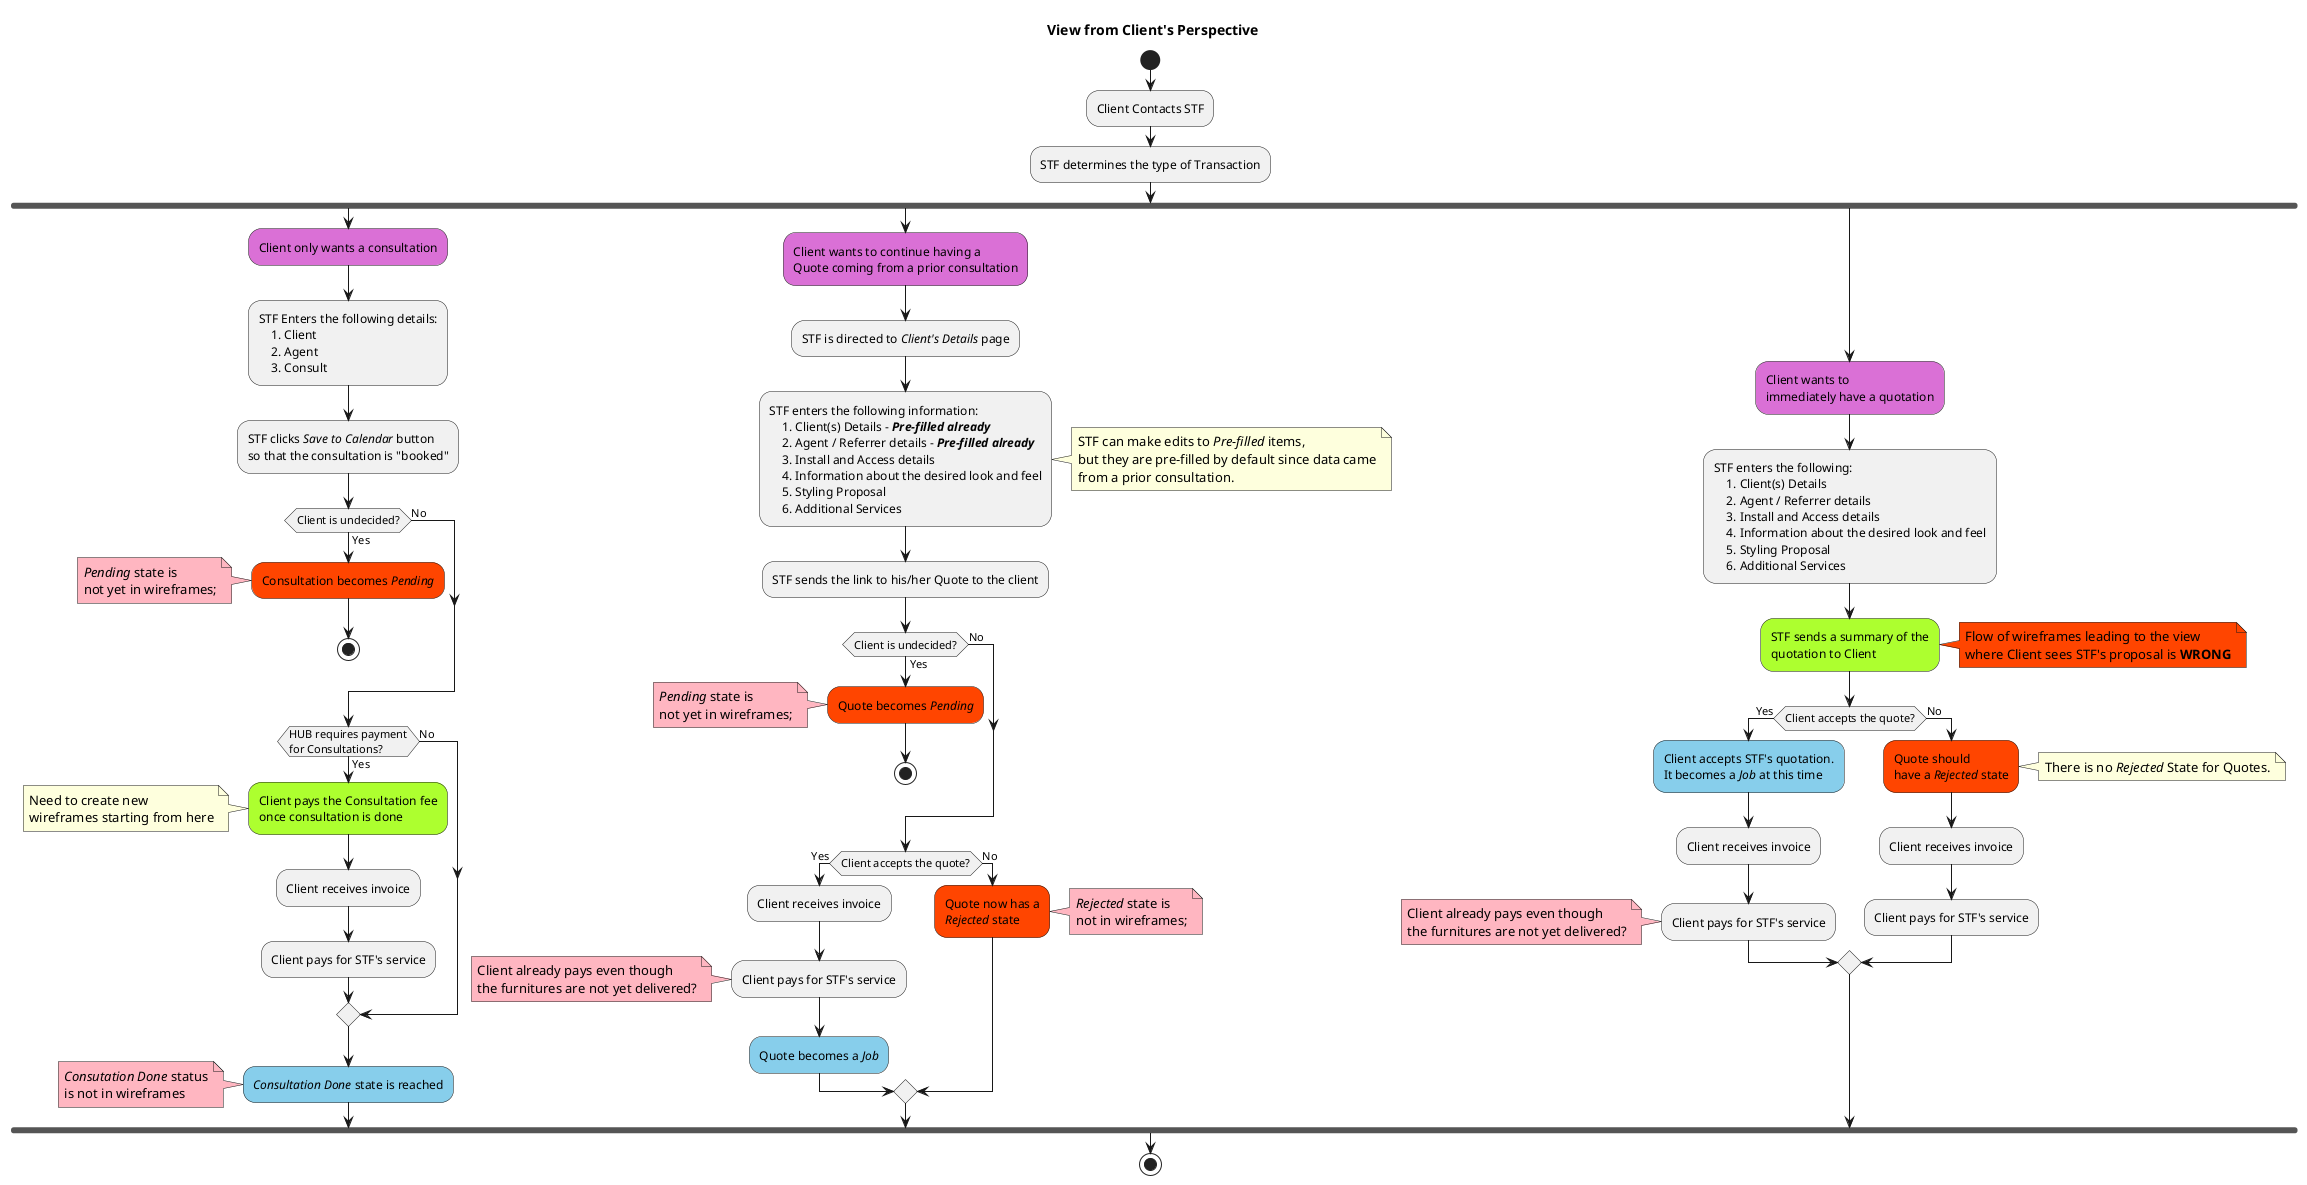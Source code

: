 ' Contains high-level flow frm Client's perspective
' NOTE:
' Client only sees the link to STF's proposal.
' He/she is not a user to the Novari system
' which we are making

@startuml
    title View from Client's Perspective
    start
    :Client Contacts STF;
    :STF determines the type of Transaction;

    fork
        #Orchid:Client only wants a consultation;
        :STF Enters the following details:
            1. Client
            2. Agent
            3. Consult;
        :STF clicks //Save to Calendar// button
        so that the consultation is "booked";
        
        if (Client is undecided?) then (Yes)
            #OrangeRed:Consultation becomes //Pending//;
            note left #LightPink
                //Pending// state is
                not yet in wireframes;
            end note
            stop
        else (No)
        endif
        
        if (HUB requires payment\nfor Consultations?) then (Yes)

            #GreenYellow:Client pays the Consultation fee
            once consultation is done;

            note left
                Need to create new
                wireframes starting from here
            end note

            :Client receives invoice;
            :Client pays for STF's service;
        else (No)
        endif
            
        #SkyBlue://Consultation Done// state is reached;
        
        note left #LightPink
            //Consutation Done// status
            is not in wireframes
        end note
    
    fork again
        #Orchid:Client wants to continue having a
        Quote coming from a prior consultation;

        :STF is directed to //Client's Details// page;
        :STF enters the following information:
            1. Client(s) Details - **//Pre-filled already//**
            2. Agent / Referrer details - **//Pre-filled already//**
            3. Install and Access details
            4. Information about the desired look and feel
            5. Styling Proposal
            6. Additional Services;

        note right
            STF can make edits to //Pre-filled// items,
            but they are pre-filled by default since data came
            from a prior consultation.
        end note

        :STF sends the link to his/her Quote to the client;

        if (Client is undecided?) then (Yes)
            #OrangeRed:Quote becomes //Pending//;
            note left #LightPink
                //Pending// state is
                not yet in wireframes;
            end note
            stop
        else (No)
        endif

        if (Client accepts the quote?) then (Yes)
            :Client receives invoice;
            :Client pays for STF's service;
            note #LightPink
                Client already pays even though
                the furnitures are not yet delivered?
            end note

            #SkyBlue:Quote becomes a //Job//;
        else (No)
            #OrangeRed:Quote now has a
            //Rejected// state;

            note right #LightPink
                //Rejected// state is
                not in wireframes;
            end note
        endif

    fork again
        #Orchid:Client wants to
        immediately have a quotation;

        :STF enters the following:
            1. Client(s) Details
            2. Agent / Referrer details
            3. Install and Access details
            4. Information about the desired look and feel
            5. Styling Proposal
            6. Additional Services;

        #GreenYellow:STF sends a summary of the
        quotation to Client;

        note right #OrangeRed
            Flow of wireframes leading to the view
            where Client sees STF's proposal is **WRONG**
        end note

        if (Client accepts the quote?) then (Yes)
            #SkyBlue:Client accepts STF's quotation.
            It becomes a //Job// at this time;
            :Client receives invoice;
            :Client pays for STF's service;
            note #LightPink
                Client already pays even though
                the furnitures are not yet delivered?
            end note

        else (No)
            #OrangeRed:Quote should
            have a //Rejected// state;

            note right
                There is no //Rejected// State for Quotes.
            end note
            :Client receives invoice;
            :Client pays for STF's service;
        endif
    end fork
    stop
@enduml